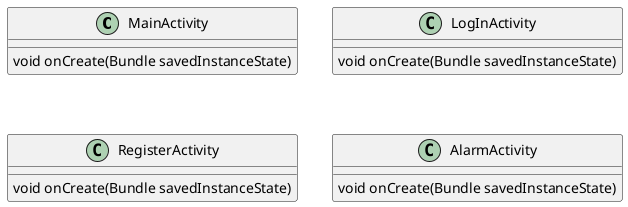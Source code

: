 @startuml
class MainActivity {
  void onCreate(Bundle savedInstanceState)
}

class LogInActivity {
  void onCreate(Bundle savedInstanceState)
}

class RegisterActivity {
  void onCreate(Bundle savedInstanceState)
}

class AlarmActivity {
  void onCreate(Bundle savedInstanceState)
}
@enduml